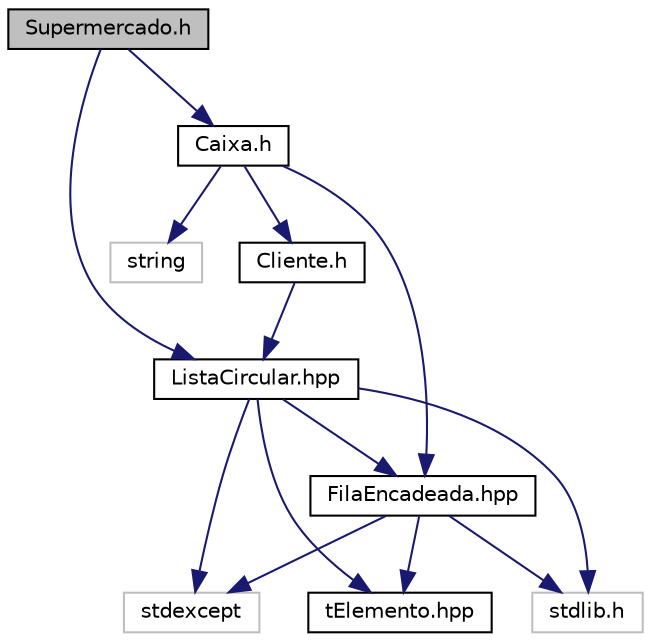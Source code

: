 digraph "Supermercado.h"
{
  edge [fontname="Helvetica",fontsize="10",labelfontname="Helvetica",labelfontsize="10"];
  node [fontname="Helvetica",fontsize="10",shape=record];
  Node1 [label="Supermercado.h",height=0.2,width=0.4,color="black", fillcolor="grey75", style="filled" fontcolor="black"];
  Node1 -> Node2 [color="midnightblue",fontsize="10",style="solid",fontname="Helvetica"];
  Node2 [label="Caixa.h",height=0.2,width=0.4,color="black", fillcolor="white", style="filled",URL="$_caixa_8h.html"];
  Node2 -> Node3 [color="midnightblue",fontsize="10",style="solid",fontname="Helvetica"];
  Node3 [label="Cliente.h",height=0.2,width=0.4,color="black", fillcolor="white", style="filled",URL="$_cliente_8h.html"];
  Node3 -> Node4 [color="midnightblue",fontsize="10",style="solid",fontname="Helvetica"];
  Node4 [label="ListaCircular.hpp",height=0.2,width=0.4,color="black", fillcolor="white", style="filled",URL="$_lista_circular_8hpp.html"];
  Node4 -> Node5 [color="midnightblue",fontsize="10",style="solid",fontname="Helvetica"];
  Node5 [label="stdlib.h",height=0.2,width=0.4,color="grey75", fillcolor="white", style="filled"];
  Node4 -> Node6 [color="midnightblue",fontsize="10",style="solid",fontname="Helvetica"];
  Node6 [label="stdexcept",height=0.2,width=0.4,color="grey75", fillcolor="white", style="filled"];
  Node4 -> Node7 [color="midnightblue",fontsize="10",style="solid",fontname="Helvetica"];
  Node7 [label="tElemento.hpp",height=0.2,width=0.4,color="black", fillcolor="white", style="filled",URL="$t_elemento_8hpp.html"];
  Node4 -> Node8 [color="midnightblue",fontsize="10",style="solid",fontname="Helvetica"];
  Node8 [label="FilaEncadeada.hpp",height=0.2,width=0.4,color="black", fillcolor="white", style="filled",URL="$_fila_encadeada_8hpp.html"];
  Node8 -> Node5 [color="midnightblue",fontsize="10",style="solid",fontname="Helvetica"];
  Node8 -> Node6 [color="midnightblue",fontsize="10",style="solid",fontname="Helvetica"];
  Node8 -> Node7 [color="midnightblue",fontsize="10",style="solid",fontname="Helvetica"];
  Node2 -> Node8 [color="midnightblue",fontsize="10",style="solid",fontname="Helvetica"];
  Node2 -> Node9 [color="midnightblue",fontsize="10",style="solid",fontname="Helvetica"];
  Node9 [label="string",height=0.2,width=0.4,color="grey75", fillcolor="white", style="filled"];
  Node1 -> Node4 [color="midnightblue",fontsize="10",style="solid",fontname="Helvetica"];
}
